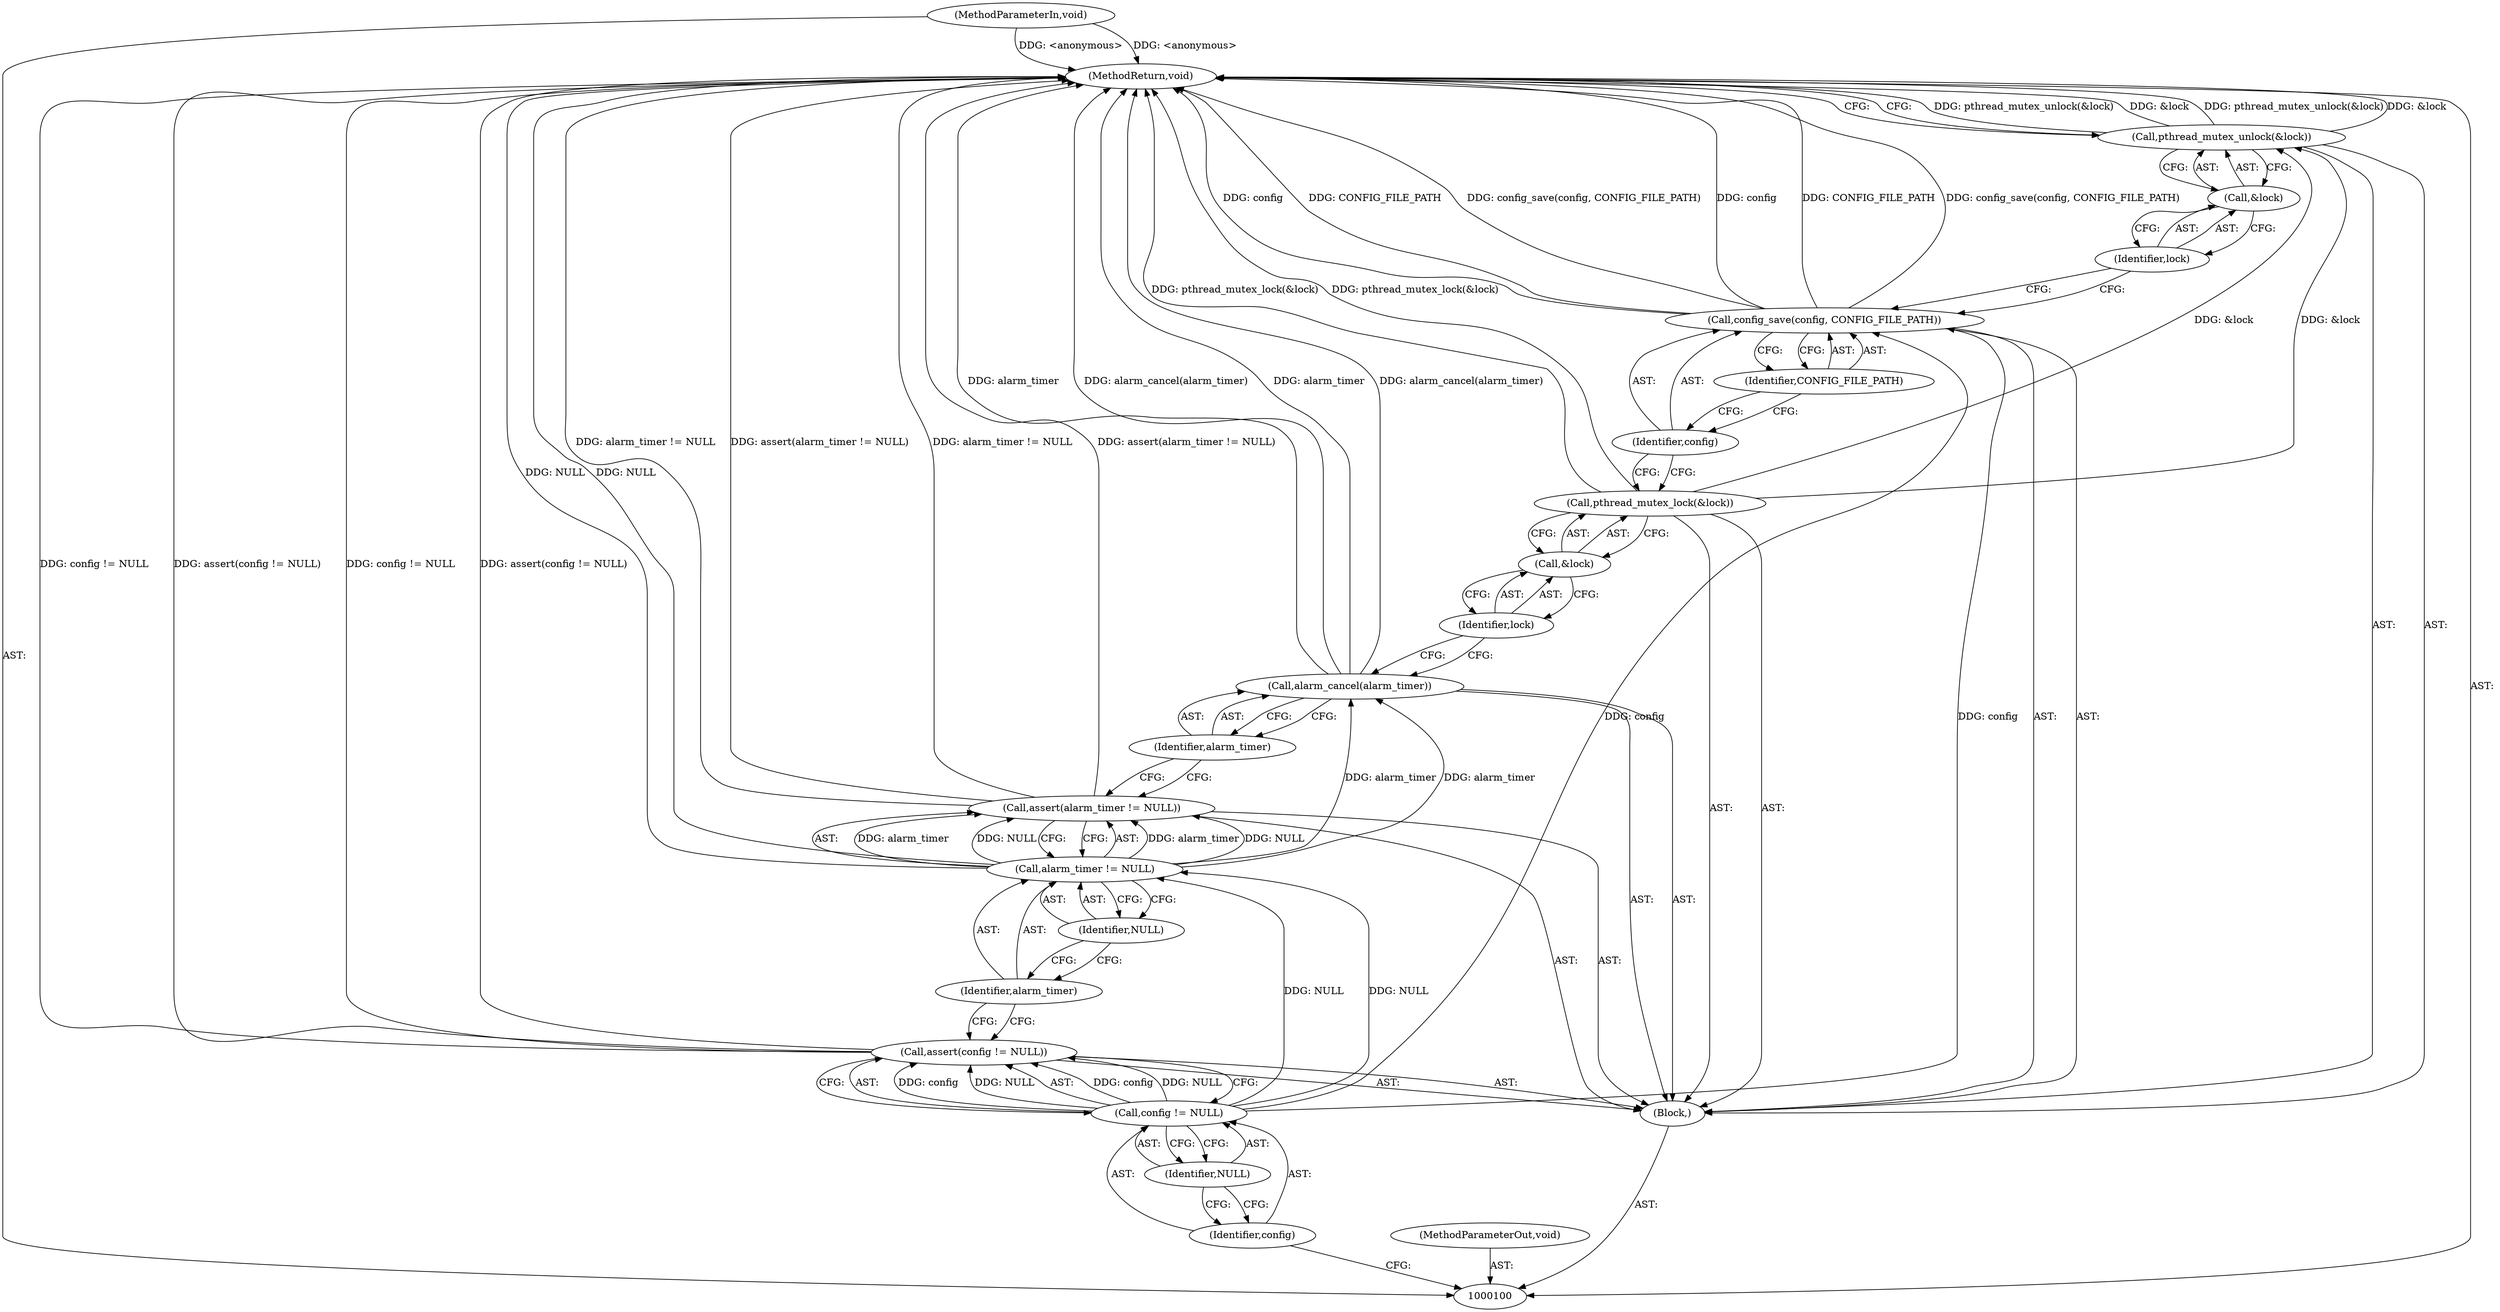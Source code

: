digraph "1_Android_d77f1999ecece56c1cbb333f4ddc26f0b5bac2c5" {
"1000122" [label="(MethodReturn,void)"];
"1000101" [label="(MethodParameterIn,void)"];
"1000156" [label="(MethodParameterOut,void)"];
"1000102" [label="(Block,)"];
"1000119" [label="(Call,pthread_mutex_unlock(&lock))"];
"1000120" [label="(Call,&lock)"];
"1000121" [label="(Identifier,lock)"];
"1000106" [label="(Identifier,NULL)"];
"1000103" [label="(Call,assert(config != NULL))"];
"1000104" [label="(Call,config != NULL)"];
"1000105" [label="(Identifier,config)"];
"1000107" [label="(Call,assert(alarm_timer != NULL))"];
"1000110" [label="(Identifier,NULL)"];
"1000108" [label="(Call,alarm_timer != NULL)"];
"1000109" [label="(Identifier,alarm_timer)"];
"1000112" [label="(Identifier,alarm_timer)"];
"1000111" [label="(Call,alarm_cancel(alarm_timer))"];
"1000113" [label="(Call,pthread_mutex_lock(&lock))"];
"1000114" [label="(Call,&lock)"];
"1000115" [label="(Identifier,lock)"];
"1000117" [label="(Identifier,config)"];
"1000116" [label="(Call,config_save(config, CONFIG_FILE_PATH))"];
"1000118" [label="(Identifier,CONFIG_FILE_PATH)"];
"1000122" -> "1000100"  [label="AST: "];
"1000122" -> "1000119"  [label="CFG: "];
"1000116" -> "1000122"  [label="DDG: config"];
"1000116" -> "1000122"  [label="DDG: CONFIG_FILE_PATH"];
"1000116" -> "1000122"  [label="DDG: config_save(config, CONFIG_FILE_PATH)"];
"1000107" -> "1000122"  [label="DDG: alarm_timer != NULL"];
"1000107" -> "1000122"  [label="DDG: assert(alarm_timer != NULL)"];
"1000103" -> "1000122"  [label="DDG: config != NULL"];
"1000103" -> "1000122"  [label="DDG: assert(config != NULL)"];
"1000111" -> "1000122"  [label="DDG: alarm_timer"];
"1000111" -> "1000122"  [label="DDG: alarm_cancel(alarm_timer)"];
"1000119" -> "1000122"  [label="DDG: pthread_mutex_unlock(&lock)"];
"1000119" -> "1000122"  [label="DDG: &lock"];
"1000113" -> "1000122"  [label="DDG: pthread_mutex_lock(&lock)"];
"1000101" -> "1000122"  [label="DDG: <anonymous>"];
"1000108" -> "1000122"  [label="DDG: NULL"];
"1000101" -> "1000100"  [label="AST: "];
"1000101" -> "1000122"  [label="DDG: <anonymous>"];
"1000156" -> "1000100"  [label="AST: "];
"1000102" -> "1000100"  [label="AST: "];
"1000103" -> "1000102"  [label="AST: "];
"1000107" -> "1000102"  [label="AST: "];
"1000111" -> "1000102"  [label="AST: "];
"1000113" -> "1000102"  [label="AST: "];
"1000116" -> "1000102"  [label="AST: "];
"1000119" -> "1000102"  [label="AST: "];
"1000119" -> "1000102"  [label="AST: "];
"1000119" -> "1000120"  [label="CFG: "];
"1000120" -> "1000119"  [label="AST: "];
"1000122" -> "1000119"  [label="CFG: "];
"1000119" -> "1000122"  [label="DDG: pthread_mutex_unlock(&lock)"];
"1000119" -> "1000122"  [label="DDG: &lock"];
"1000113" -> "1000119"  [label="DDG: &lock"];
"1000120" -> "1000119"  [label="AST: "];
"1000120" -> "1000121"  [label="CFG: "];
"1000121" -> "1000120"  [label="AST: "];
"1000119" -> "1000120"  [label="CFG: "];
"1000121" -> "1000120"  [label="AST: "];
"1000121" -> "1000116"  [label="CFG: "];
"1000120" -> "1000121"  [label="CFG: "];
"1000106" -> "1000104"  [label="AST: "];
"1000106" -> "1000105"  [label="CFG: "];
"1000104" -> "1000106"  [label="CFG: "];
"1000103" -> "1000102"  [label="AST: "];
"1000103" -> "1000104"  [label="CFG: "];
"1000104" -> "1000103"  [label="AST: "];
"1000109" -> "1000103"  [label="CFG: "];
"1000103" -> "1000122"  [label="DDG: config != NULL"];
"1000103" -> "1000122"  [label="DDG: assert(config != NULL)"];
"1000104" -> "1000103"  [label="DDG: config"];
"1000104" -> "1000103"  [label="DDG: NULL"];
"1000104" -> "1000103"  [label="AST: "];
"1000104" -> "1000106"  [label="CFG: "];
"1000105" -> "1000104"  [label="AST: "];
"1000106" -> "1000104"  [label="AST: "];
"1000103" -> "1000104"  [label="CFG: "];
"1000104" -> "1000103"  [label="DDG: config"];
"1000104" -> "1000103"  [label="DDG: NULL"];
"1000104" -> "1000108"  [label="DDG: NULL"];
"1000104" -> "1000116"  [label="DDG: config"];
"1000105" -> "1000104"  [label="AST: "];
"1000105" -> "1000100"  [label="CFG: "];
"1000106" -> "1000105"  [label="CFG: "];
"1000107" -> "1000102"  [label="AST: "];
"1000107" -> "1000108"  [label="CFG: "];
"1000108" -> "1000107"  [label="AST: "];
"1000112" -> "1000107"  [label="CFG: "];
"1000107" -> "1000122"  [label="DDG: alarm_timer != NULL"];
"1000107" -> "1000122"  [label="DDG: assert(alarm_timer != NULL)"];
"1000108" -> "1000107"  [label="DDG: alarm_timer"];
"1000108" -> "1000107"  [label="DDG: NULL"];
"1000110" -> "1000108"  [label="AST: "];
"1000110" -> "1000109"  [label="CFG: "];
"1000108" -> "1000110"  [label="CFG: "];
"1000108" -> "1000107"  [label="AST: "];
"1000108" -> "1000110"  [label="CFG: "];
"1000109" -> "1000108"  [label="AST: "];
"1000110" -> "1000108"  [label="AST: "];
"1000107" -> "1000108"  [label="CFG: "];
"1000108" -> "1000122"  [label="DDG: NULL"];
"1000108" -> "1000107"  [label="DDG: alarm_timer"];
"1000108" -> "1000107"  [label="DDG: NULL"];
"1000104" -> "1000108"  [label="DDG: NULL"];
"1000108" -> "1000111"  [label="DDG: alarm_timer"];
"1000109" -> "1000108"  [label="AST: "];
"1000109" -> "1000103"  [label="CFG: "];
"1000110" -> "1000109"  [label="CFG: "];
"1000112" -> "1000111"  [label="AST: "];
"1000112" -> "1000107"  [label="CFG: "];
"1000111" -> "1000112"  [label="CFG: "];
"1000111" -> "1000102"  [label="AST: "];
"1000111" -> "1000112"  [label="CFG: "];
"1000112" -> "1000111"  [label="AST: "];
"1000115" -> "1000111"  [label="CFG: "];
"1000111" -> "1000122"  [label="DDG: alarm_timer"];
"1000111" -> "1000122"  [label="DDG: alarm_cancel(alarm_timer)"];
"1000108" -> "1000111"  [label="DDG: alarm_timer"];
"1000113" -> "1000102"  [label="AST: "];
"1000113" -> "1000114"  [label="CFG: "];
"1000114" -> "1000113"  [label="AST: "];
"1000117" -> "1000113"  [label="CFG: "];
"1000113" -> "1000122"  [label="DDG: pthread_mutex_lock(&lock)"];
"1000113" -> "1000119"  [label="DDG: &lock"];
"1000114" -> "1000113"  [label="AST: "];
"1000114" -> "1000115"  [label="CFG: "];
"1000115" -> "1000114"  [label="AST: "];
"1000113" -> "1000114"  [label="CFG: "];
"1000115" -> "1000114"  [label="AST: "];
"1000115" -> "1000111"  [label="CFG: "];
"1000114" -> "1000115"  [label="CFG: "];
"1000117" -> "1000116"  [label="AST: "];
"1000117" -> "1000113"  [label="CFG: "];
"1000118" -> "1000117"  [label="CFG: "];
"1000116" -> "1000102"  [label="AST: "];
"1000116" -> "1000118"  [label="CFG: "];
"1000117" -> "1000116"  [label="AST: "];
"1000118" -> "1000116"  [label="AST: "];
"1000121" -> "1000116"  [label="CFG: "];
"1000116" -> "1000122"  [label="DDG: config"];
"1000116" -> "1000122"  [label="DDG: CONFIG_FILE_PATH"];
"1000116" -> "1000122"  [label="DDG: config_save(config, CONFIG_FILE_PATH)"];
"1000104" -> "1000116"  [label="DDG: config"];
"1000118" -> "1000116"  [label="AST: "];
"1000118" -> "1000117"  [label="CFG: "];
"1000116" -> "1000118"  [label="CFG: "];
}
